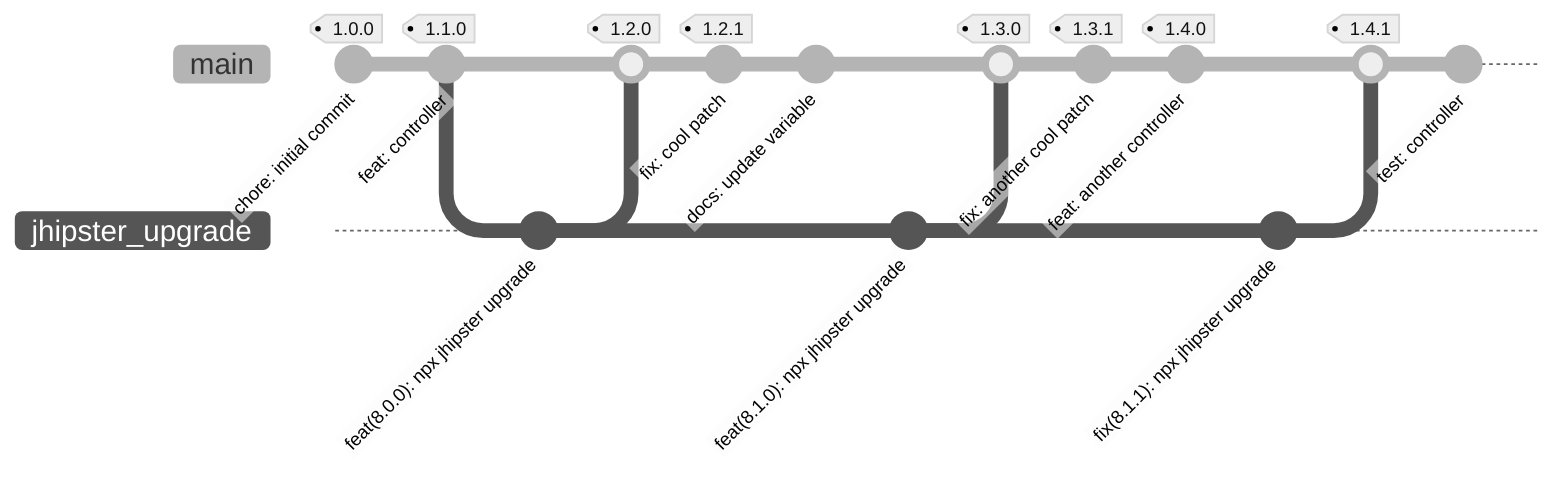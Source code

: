 %%{init: { 'logLevel': 'debug', 'theme': 'neutral' } }%%
gitGraph LR:
    commit id: "chore: initial commit" tag: "1.0.0"
    commit id: "feat: controller" tag: "1.1.0"
    branch jhipster_upgrade
    checkout jhipster_upgrade
    commit id: "feat(8.0.0): npx jhipster upgrade"
    checkout main
    merge jhipster_upgrade tag: "1.2.0"
    commit id: "fix: cool patch" tag: "1.2.1"
    commit id: "docs: update variable"
    checkout jhipster_upgrade
    commit id: "feat(8.1.0): npx jhipster upgrade"
    checkout main
    merge jhipster_upgrade tag: "1.3.0"
    commit id: "fix: another cool patch" tag: "1.3.1"
    commit id: "feat: another controller" tag: "1.4.0"
    checkout jhipster_upgrade
    commit id: "fix(8.1.1): npx jhipster upgrade"
    checkout main
    merge jhipster_upgrade tag: "1.4.1"
    commit id: "test: controller"